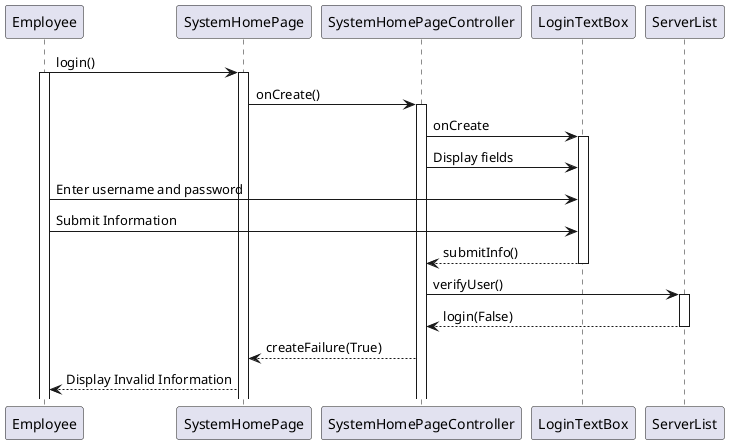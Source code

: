 @startuml
Employee -> SystemHomePage : login()
activate Employee
activate SystemHomePage
SystemHomePage -> SystemHomePageController : onCreate()
activate SystemHomePageController
SystemHomePageController -> LoginTextBox : onCreate
activate LoginTextBox
SystemHomePageController -> LoginTextBox : Display fields
Employee -> LoginTextBox : Enter username and password
Employee -> LoginTextBox : Submit Information
LoginTextBox --> SystemHomePageController : submitInfo()
deactivate LoginTextBox
SystemHomePageController -> ServerList : verifyUser()
activate ServerList
ServerList --> SystemHomePageController : login(False)
deactivate ServerList
SystemHomePageController --> SystemHomePage : createFailure(True)
SystemHomePage --> Employee : Display Invalid Information



@enduml